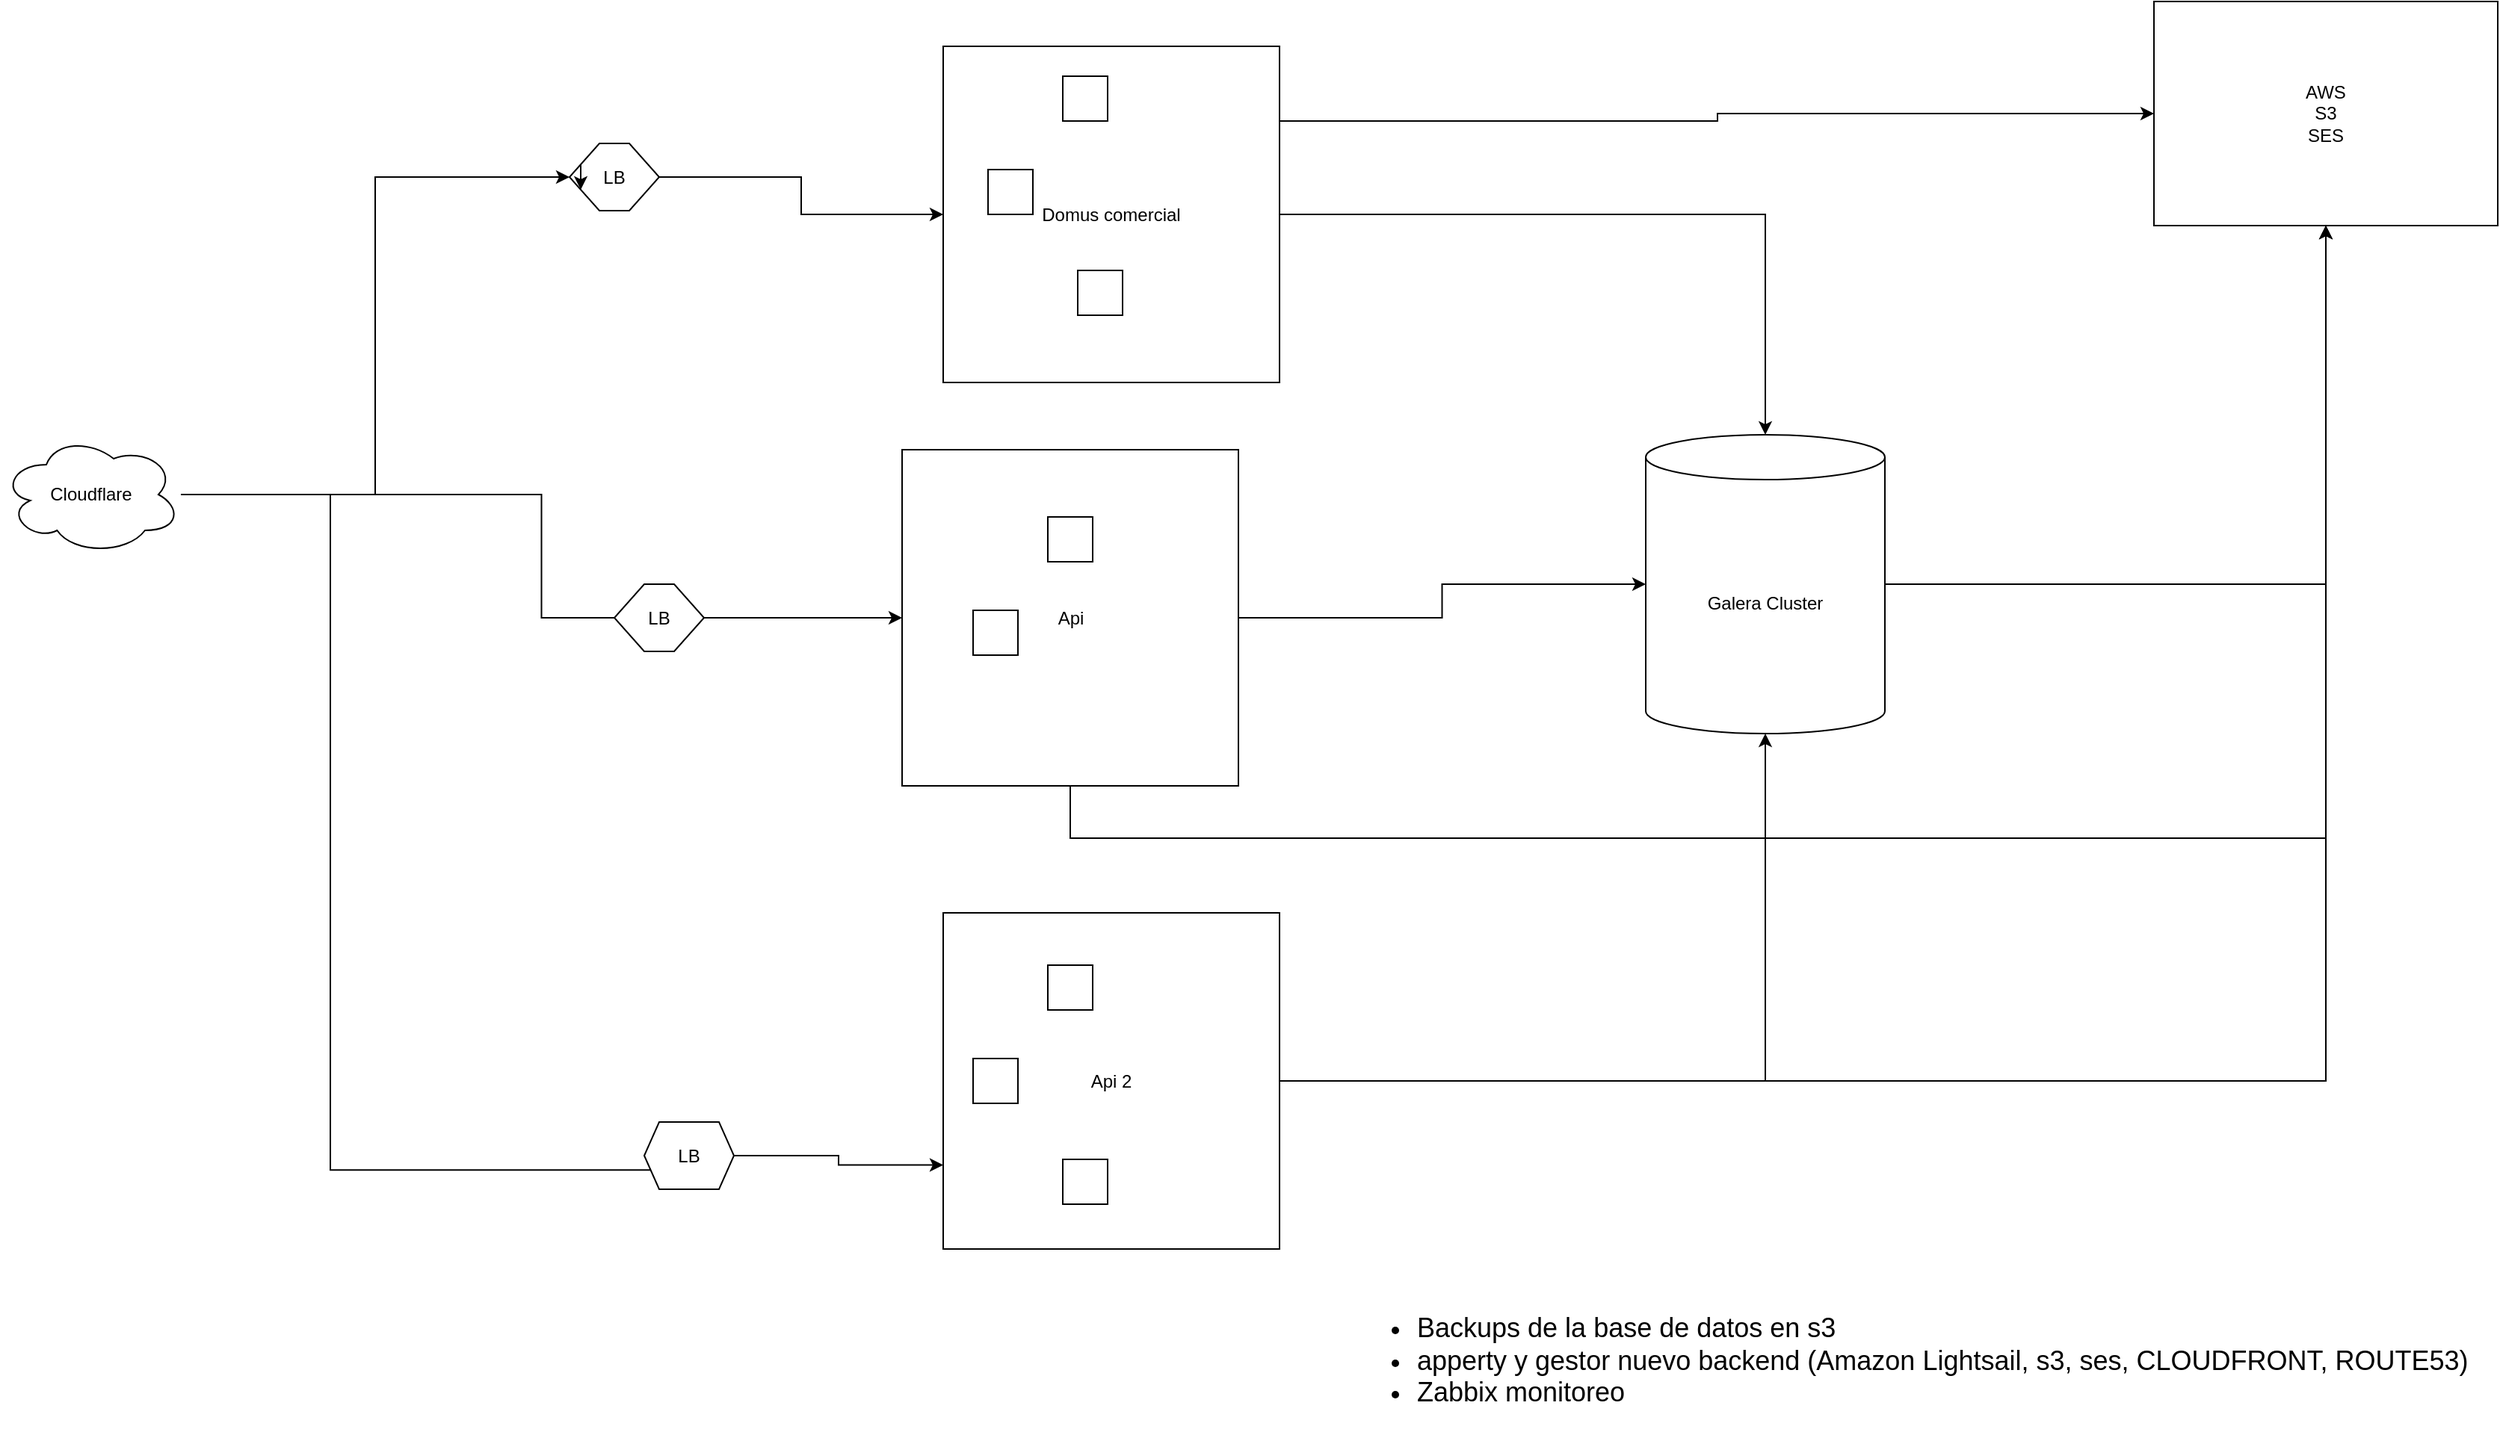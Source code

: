 <mxfile version="17.3.0" type="github"><diagram id="npDiME-Yykbrpdy3P_ey" name="Page-1"><mxGraphModel dx="2031" dy="1149" grid="1" gridSize="10" guides="1" tooltips="1" connect="1" arrows="1" fold="1" page="1" pageScale="1" pageWidth="2339" pageHeight="3300" math="0" shadow="0"><root><mxCell id="0"/><mxCell id="1" parent="0"/><mxCell id="Al1thCSyN5T9rvrpKbxh-31" style="edgeStyle=orthogonalEdgeStyle;rounded=0;orthogonalLoop=1;jettySize=auto;html=1;" edge="1" parent="1" source="Al1thCSyN5T9rvrpKbxh-1" target="Al1thCSyN5T9rvrpKbxh-29"><mxGeometry relative="1" as="geometry"/></mxCell><mxCell id="Al1thCSyN5T9rvrpKbxh-1" value="Galera Cluster" style="shape=cylinder3;whiteSpace=wrap;html=1;boundedLbl=1;backgroundOutline=1;size=15;" vertex="1" parent="1"><mxGeometry x="1460" y="350" width="160" height="200" as="geometry"/></mxCell><mxCell id="Al1thCSyN5T9rvrpKbxh-27" style="edgeStyle=orthogonalEdgeStyle;rounded=0;orthogonalLoop=1;jettySize=auto;html=1;" edge="1" parent="1" source="Al1thCSyN5T9rvrpKbxh-3" target="Al1thCSyN5T9rvrpKbxh-1"><mxGeometry relative="1" as="geometry"/></mxCell><mxCell id="Al1thCSyN5T9rvrpKbxh-30" style="edgeStyle=orthogonalEdgeStyle;rounded=0;orthogonalLoop=1;jettySize=auto;html=1;" edge="1" parent="1" source="Al1thCSyN5T9rvrpKbxh-3" target="Al1thCSyN5T9rvrpKbxh-29"><mxGeometry relative="1" as="geometry"><Array as="points"><mxPoint x="1508" y="140"/><mxPoint x="1508" y="135"/></Array></mxGeometry></mxCell><mxCell id="Al1thCSyN5T9rvrpKbxh-3" value="Domus comercial" style="whiteSpace=wrap;html=1;aspect=fixed;" vertex="1" parent="1"><mxGeometry x="990" y="90" width="225" height="225" as="geometry"/></mxCell><mxCell id="Al1thCSyN5T9rvrpKbxh-2" value="" style="whiteSpace=wrap;html=1;aspect=fixed;" vertex="1" parent="1"><mxGeometry x="1070" y="110" width="30" height="30" as="geometry"/></mxCell><mxCell id="Al1thCSyN5T9rvrpKbxh-5" value="" style="whiteSpace=wrap;html=1;aspect=fixed;" vertex="1" parent="1"><mxGeometry x="1020" y="172.5" width="30" height="30" as="geometry"/></mxCell><mxCell id="Al1thCSyN5T9rvrpKbxh-6" value="" style="whiteSpace=wrap;html=1;aspect=fixed;" vertex="1" parent="1"><mxGeometry x="1080" y="240" width="30" height="30" as="geometry"/></mxCell><mxCell id="Al1thCSyN5T9rvrpKbxh-12" style="edgeStyle=orthogonalEdgeStyle;rounded=0;orthogonalLoop=1;jettySize=auto;html=1;" edge="1" parent="1" source="Al1thCSyN5T9rvrpKbxh-11" target="Al1thCSyN5T9rvrpKbxh-3"><mxGeometry relative="1" as="geometry"/></mxCell><mxCell id="Al1thCSyN5T9rvrpKbxh-11" value="LB" style="shape=hexagon;perimeter=hexagonPerimeter2;whiteSpace=wrap;html=1;fixedSize=1;" vertex="1" parent="1"><mxGeometry x="740" y="155" width="60" height="45" as="geometry"/></mxCell><mxCell id="Al1thCSyN5T9rvrpKbxh-17" style="edgeStyle=orthogonalEdgeStyle;rounded=0;orthogonalLoop=1;jettySize=auto;html=1;entryX=0;entryY=0.5;entryDx=0;entryDy=0;" edge="1" parent="1" source="Al1thCSyN5T9rvrpKbxh-14" target="Al1thCSyN5T9rvrpKbxh-11"><mxGeometry relative="1" as="geometry"/></mxCell><mxCell id="Al1thCSyN5T9rvrpKbxh-34" style="edgeStyle=orthogonalEdgeStyle;rounded=0;orthogonalLoop=1;jettySize=auto;html=1;" edge="1" parent="1" source="Al1thCSyN5T9rvrpKbxh-14" target="Al1thCSyN5T9rvrpKbxh-18"><mxGeometry relative="1" as="geometry"/></mxCell><mxCell id="Al1thCSyN5T9rvrpKbxh-35" style="edgeStyle=orthogonalEdgeStyle;rounded=0;orthogonalLoop=1;jettySize=auto;html=1;entryX=0;entryY=0.75;entryDx=0;entryDy=0;startArrow=none;" edge="1" parent="1" source="Al1thCSyN5T9rvrpKbxh-37" target="Al1thCSyN5T9rvrpKbxh-22"><mxGeometry relative="1" as="geometry"/></mxCell><mxCell id="Al1thCSyN5T9rvrpKbxh-14" value="Cloudflare" style="ellipse;shape=cloud;whiteSpace=wrap;html=1;" vertex="1" parent="1"><mxGeometry x="360" y="350" width="120" height="80" as="geometry"/></mxCell><mxCell id="Al1thCSyN5T9rvrpKbxh-15" style="edgeStyle=orthogonalEdgeStyle;rounded=0;orthogonalLoop=1;jettySize=auto;html=1;exitX=0;exitY=0.25;exitDx=0;exitDy=0;entryX=0;entryY=0.75;entryDx=0;entryDy=0;" edge="1" parent="1" source="Al1thCSyN5T9rvrpKbxh-11" target="Al1thCSyN5T9rvrpKbxh-11"><mxGeometry relative="1" as="geometry"/></mxCell><mxCell id="Al1thCSyN5T9rvrpKbxh-26" style="edgeStyle=orthogonalEdgeStyle;rounded=0;orthogonalLoop=1;jettySize=auto;html=1;" edge="1" parent="1" source="Al1thCSyN5T9rvrpKbxh-18" target="Al1thCSyN5T9rvrpKbxh-1"><mxGeometry relative="1" as="geometry"/></mxCell><mxCell id="Al1thCSyN5T9rvrpKbxh-32" style="edgeStyle=orthogonalEdgeStyle;rounded=0;orthogonalLoop=1;jettySize=auto;html=1;" edge="1" parent="1" source="Al1thCSyN5T9rvrpKbxh-18" target="Al1thCSyN5T9rvrpKbxh-29"><mxGeometry relative="1" as="geometry"><Array as="points"><mxPoint x="1075" y="620"/><mxPoint x="1915" y="620"/></Array></mxGeometry></mxCell><mxCell id="Al1thCSyN5T9rvrpKbxh-18" value="Api" style="whiteSpace=wrap;html=1;aspect=fixed;" vertex="1" parent="1"><mxGeometry x="962.5" y="360" width="225" height="225" as="geometry"/></mxCell><mxCell id="Al1thCSyN5T9rvrpKbxh-19" value="" style="whiteSpace=wrap;html=1;aspect=fixed;" vertex="1" parent="1"><mxGeometry x="1060" y="405" width="30" height="30" as="geometry"/></mxCell><mxCell id="Al1thCSyN5T9rvrpKbxh-20" value="" style="whiteSpace=wrap;html=1;aspect=fixed;" vertex="1" parent="1"><mxGeometry x="1010" y="467.5" width="30" height="30" as="geometry"/></mxCell><mxCell id="Al1thCSyN5T9rvrpKbxh-28" style="edgeStyle=orthogonalEdgeStyle;rounded=0;orthogonalLoop=1;jettySize=auto;html=1;" edge="1" parent="1" source="Al1thCSyN5T9rvrpKbxh-22" target="Al1thCSyN5T9rvrpKbxh-1"><mxGeometry relative="1" as="geometry"/></mxCell><mxCell id="Al1thCSyN5T9rvrpKbxh-33" style="edgeStyle=orthogonalEdgeStyle;rounded=0;orthogonalLoop=1;jettySize=auto;html=1;" edge="1" parent="1" source="Al1thCSyN5T9rvrpKbxh-22" target="Al1thCSyN5T9rvrpKbxh-29"><mxGeometry relative="1" as="geometry"/></mxCell><mxCell id="Al1thCSyN5T9rvrpKbxh-22" value="Api 2" style="whiteSpace=wrap;html=1;aspect=fixed;" vertex="1" parent="1"><mxGeometry x="990" y="670" width="225" height="225" as="geometry"/></mxCell><mxCell id="Al1thCSyN5T9rvrpKbxh-23" value="" style="whiteSpace=wrap;html=1;aspect=fixed;" vertex="1" parent="1"><mxGeometry x="1060" y="705" width="30" height="30" as="geometry"/></mxCell><mxCell id="Al1thCSyN5T9rvrpKbxh-24" value="" style="whiteSpace=wrap;html=1;aspect=fixed;" vertex="1" parent="1"><mxGeometry x="1010" y="767.5" width="30" height="30" as="geometry"/></mxCell><mxCell id="Al1thCSyN5T9rvrpKbxh-25" value="" style="whiteSpace=wrap;html=1;aspect=fixed;" vertex="1" parent="1"><mxGeometry x="1070" y="835" width="30" height="30" as="geometry"/></mxCell><mxCell id="Al1thCSyN5T9rvrpKbxh-29" value="AWS&lt;br&gt;S3&lt;br&gt;SES&lt;br&gt;" style="rounded=0;whiteSpace=wrap;html=1;" vertex="1" parent="1"><mxGeometry x="1800" y="60" width="230" height="150" as="geometry"/></mxCell><mxCell id="Al1thCSyN5T9rvrpKbxh-36" value="LB" style="shape=hexagon;perimeter=hexagonPerimeter2;whiteSpace=wrap;html=1;fixedSize=1;" vertex="1" parent="1"><mxGeometry x="770" y="450" width="60" height="45" as="geometry"/></mxCell><mxCell id="Al1thCSyN5T9rvrpKbxh-37" value="LB" style="shape=hexagon;perimeter=hexagonPerimeter2;whiteSpace=wrap;html=1;fixedSize=1;size=10;" vertex="1" parent="1"><mxGeometry x="790" y="810" width="60" height="45" as="geometry"/></mxCell><mxCell id="Al1thCSyN5T9rvrpKbxh-38" value="" style="edgeStyle=orthogonalEdgeStyle;rounded=0;orthogonalLoop=1;jettySize=auto;html=1;entryX=0;entryY=0.75;entryDx=0;entryDy=0;endArrow=none;" edge="1" parent="1" source="Al1thCSyN5T9rvrpKbxh-14" target="Al1thCSyN5T9rvrpKbxh-37"><mxGeometry relative="1" as="geometry"><mxPoint x="480" y="390" as="sourcePoint"/><mxPoint x="990" y="838.75" as="targetPoint"/><Array as="points"><mxPoint x="580" y="390"/><mxPoint x="580" y="842"/></Array></mxGeometry></mxCell><mxCell id="Al1thCSyN5T9rvrpKbxh-39" value="&lt;ul style=&quot;font-size: 18px&quot;&gt;&lt;li&gt;Backups de la base de datos en s3&lt;/li&gt;&lt;li&gt;apperty y gestor nuevo backend (Amazon Lightsail, s3, ses, CLOUDFRONT, ROUTE53)&lt;/li&gt;&lt;li&gt;Zabbix monitoreo&lt;/li&gt;&lt;/ul&gt;" style="text;html=1;align=left;verticalAlign=middle;resizable=0;points=[];autosize=1;strokeColor=none;fillColor=none;" vertex="1" parent="1"><mxGeometry x="1265" y="930" width="760" height="80" as="geometry"/></mxCell></root></mxGraphModel></diagram></mxfile>